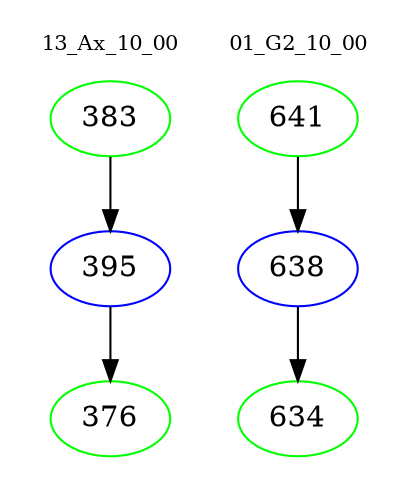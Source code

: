 digraph{
subgraph cluster_0 {
color = white
label = "13_Ax_10_00";
fontsize=10;
T0_383 [label="383", color="green"]
T0_383 -> T0_395 [color="black"]
T0_395 [label="395", color="blue"]
T0_395 -> T0_376 [color="black"]
T0_376 [label="376", color="green"]
}
subgraph cluster_1 {
color = white
label = "01_G2_10_00";
fontsize=10;
T1_641 [label="641", color="green"]
T1_641 -> T1_638 [color="black"]
T1_638 [label="638", color="blue"]
T1_638 -> T1_634 [color="black"]
T1_634 [label="634", color="green"]
}
}
